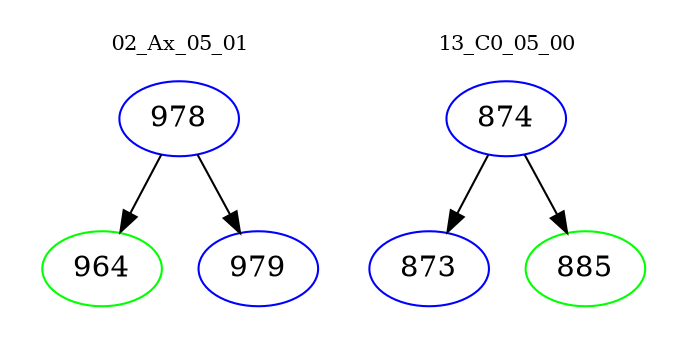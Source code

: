 digraph{
subgraph cluster_0 {
color = white
label = "02_Ax_05_01";
fontsize=10;
T0_978 [label="978", color="blue"]
T0_978 -> T0_964 [color="black"]
T0_964 [label="964", color="green"]
T0_978 -> T0_979 [color="black"]
T0_979 [label="979", color="blue"]
}
subgraph cluster_1 {
color = white
label = "13_C0_05_00";
fontsize=10;
T1_874 [label="874", color="blue"]
T1_874 -> T1_873 [color="black"]
T1_873 [label="873", color="blue"]
T1_874 -> T1_885 [color="black"]
T1_885 [label="885", color="green"]
}
}
